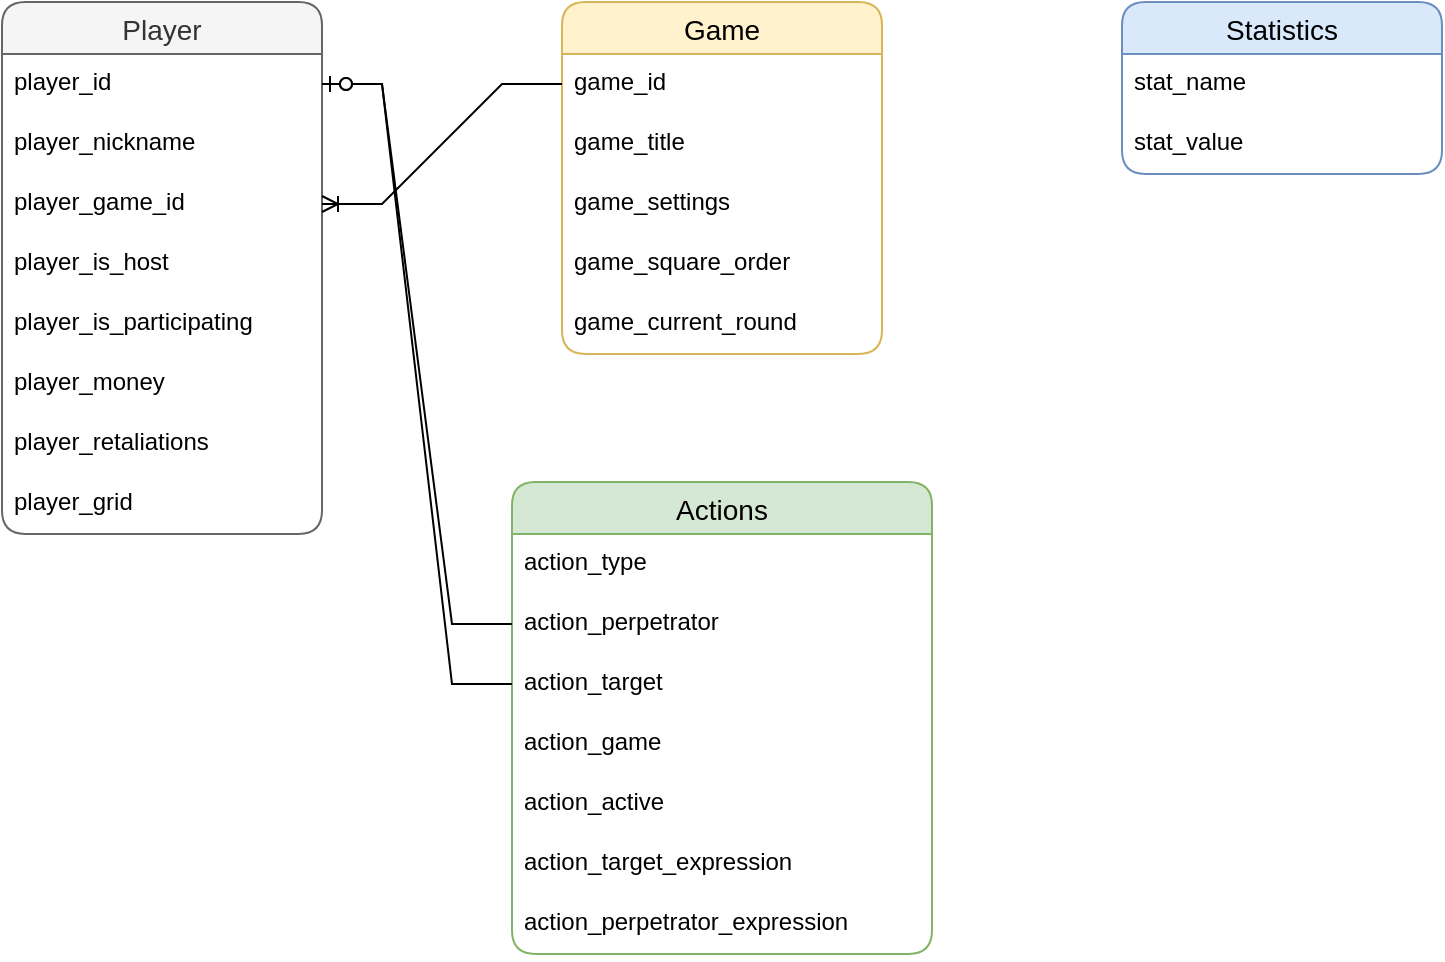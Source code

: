 <mxfile version="19.0.2" type="device"><diagram id="Tzc0RvgADhBoSlsj8R-P" name="Page-1"><mxGraphModel dx="1422" dy="873" grid="1" gridSize="10" guides="1" tooltips="1" connect="1" arrows="1" fold="1" page="1" pageScale="1" pageWidth="827" pageHeight="1169" math="0" shadow="0"><root><mxCell id="0"/><mxCell id="1" parent="0"/><mxCell id="-BeU754Z5l1-dfROSveN-8" value="Player" style="swimlane;fontStyle=0;childLayout=stackLayout;horizontal=1;startSize=26;horizontalStack=0;resizeParent=1;resizeParentMax=0;resizeLast=0;collapsible=1;marginBottom=0;align=center;fontSize=14;fillColor=#f5f5f5;strokeColor=#666666;rounded=1;fontColor=#333333;" parent="1" vertex="1"><mxGeometry x="40" y="80" width="160" height="266" as="geometry"/></mxCell><mxCell id="-BeU754Z5l1-dfROSveN-9" value="player_id" style="text;strokeColor=none;fillColor=none;spacingLeft=4;spacingRight=4;overflow=hidden;rotatable=0;points=[[0,0.5],[1,0.5]];portConstraint=eastwest;fontSize=12;" parent="-BeU754Z5l1-dfROSveN-8" vertex="1"><mxGeometry y="26" width="160" height="30" as="geometry"/></mxCell><mxCell id="-BeU754Z5l1-dfROSveN-10" value="player_nickname" style="text;strokeColor=none;fillColor=none;spacingLeft=4;spacingRight=4;overflow=hidden;rotatable=0;points=[[0,0.5],[1,0.5]];portConstraint=eastwest;fontSize=12;" parent="-BeU754Z5l1-dfROSveN-8" vertex="1"><mxGeometry y="56" width="160" height="30" as="geometry"/></mxCell><mxCell id="-BeU754Z5l1-dfROSveN-17" value="player_game_id" style="text;strokeColor=none;fillColor=none;spacingLeft=4;spacingRight=4;overflow=hidden;rotatable=0;points=[[0,0.5],[1,0.5]];portConstraint=eastwest;fontSize=12;rounded=1;" parent="-BeU754Z5l1-dfROSveN-8" vertex="1"><mxGeometry y="86" width="160" height="30" as="geometry"/></mxCell><mxCell id="-BeU754Z5l1-dfROSveN-18" value="player_is_host" style="text;strokeColor=none;fillColor=none;spacingLeft=4;spacingRight=4;overflow=hidden;rotatable=0;points=[[0,0.5],[1,0.5]];portConstraint=eastwest;fontSize=12;rounded=1;" parent="-BeU754Z5l1-dfROSveN-8" vertex="1"><mxGeometry y="116" width="160" height="30" as="geometry"/></mxCell><mxCell id="QPNIjeZJdSZFrvj1dtCl-1" value="player_is_participating" style="text;strokeColor=none;fillColor=none;spacingLeft=4;spacingRight=4;overflow=hidden;rotatable=0;points=[[0,0.5],[1,0.5]];portConstraint=eastwest;fontSize=12;" vertex="1" parent="-BeU754Z5l1-dfROSveN-8"><mxGeometry y="146" width="160" height="30" as="geometry"/></mxCell><mxCell id="-BeU754Z5l1-dfROSveN-25" value="player_money" style="text;strokeColor=none;fillColor=none;spacingLeft=4;spacingRight=4;overflow=hidden;rotatable=0;points=[[0,0.5],[1,0.5]];portConstraint=eastwest;fontSize=12;rounded=1;" parent="-BeU754Z5l1-dfROSveN-8" vertex="1"><mxGeometry y="176" width="160" height="30" as="geometry"/></mxCell><mxCell id="-BeU754Z5l1-dfROSveN-26" value="player_retaliations" style="text;strokeColor=none;fillColor=none;spacingLeft=4;spacingRight=4;overflow=hidden;rotatable=0;points=[[0,0.5],[1,0.5]];portConstraint=eastwest;fontSize=12;rounded=1;" parent="-BeU754Z5l1-dfROSveN-8" vertex="1"><mxGeometry y="206" width="160" height="30" as="geometry"/></mxCell><mxCell id="-BeU754Z5l1-dfROSveN-28" value="player_grid" style="text;strokeColor=none;fillColor=none;spacingLeft=4;spacingRight=4;overflow=hidden;rotatable=0;points=[[0,0.5],[1,0.5]];portConstraint=eastwest;fontSize=12;rounded=1;" parent="-BeU754Z5l1-dfROSveN-8" vertex="1"><mxGeometry y="236" width="160" height="30" as="geometry"/></mxCell><mxCell id="-BeU754Z5l1-dfROSveN-12" value="Game" style="swimlane;fontStyle=0;childLayout=stackLayout;horizontal=1;startSize=26;horizontalStack=0;resizeParent=1;resizeParentMax=0;resizeLast=0;collapsible=1;marginBottom=0;align=center;fontSize=14;fillColor=#fff2cc;strokeColor=#d6b656;rounded=1;" parent="1" vertex="1"><mxGeometry x="320" y="80" width="160" height="176" as="geometry"/></mxCell><mxCell id="-BeU754Z5l1-dfROSveN-13" value="game_id" style="text;strokeColor=none;fillColor=none;spacingLeft=4;spacingRight=4;overflow=hidden;rotatable=0;points=[[0,0.5],[1,0.5]];portConstraint=eastwest;fontSize=12;" parent="-BeU754Z5l1-dfROSveN-12" vertex="1"><mxGeometry y="26" width="160" height="30" as="geometry"/></mxCell><mxCell id="-BeU754Z5l1-dfROSveN-47" value="game_title" style="text;strokeColor=none;fillColor=none;spacingLeft=4;spacingRight=4;overflow=hidden;rotatable=0;points=[[0,0.5],[1,0.5]];portConstraint=eastwest;fontSize=12;rounded=1;" parent="-BeU754Z5l1-dfROSveN-12" vertex="1"><mxGeometry y="56" width="160" height="30" as="geometry"/></mxCell><mxCell id="-BeU754Z5l1-dfROSveN-14" value="game_settings" style="text;strokeColor=none;fillColor=none;spacingLeft=4;spacingRight=4;overflow=hidden;rotatable=0;points=[[0,0.5],[1,0.5]];portConstraint=eastwest;fontSize=12;" parent="-BeU754Z5l1-dfROSveN-12" vertex="1"><mxGeometry y="86" width="160" height="30" as="geometry"/></mxCell><mxCell id="-BeU754Z5l1-dfROSveN-27" value="game_square_order" style="text;strokeColor=none;fillColor=none;spacingLeft=4;spacingRight=4;overflow=hidden;rotatable=0;points=[[0,0.5],[1,0.5]];portConstraint=eastwest;fontSize=12;rounded=1;" parent="-BeU754Z5l1-dfROSveN-12" vertex="1"><mxGeometry y="116" width="160" height="30" as="geometry"/></mxCell><mxCell id="-BeU754Z5l1-dfROSveN-29" value="game_current_round" style="text;strokeColor=none;fillColor=none;spacingLeft=4;spacingRight=4;overflow=hidden;rotatable=0;points=[[0,0.5],[1,0.5]];portConstraint=eastwest;fontSize=12;rounded=1;" parent="-BeU754Z5l1-dfROSveN-12" vertex="1"><mxGeometry y="146" width="160" height="30" as="geometry"/></mxCell><mxCell id="-BeU754Z5l1-dfROSveN-19" value="Statistics" style="swimlane;fontStyle=0;childLayout=stackLayout;horizontal=1;startSize=26;horizontalStack=0;resizeParent=1;resizeParentMax=0;resizeLast=0;collapsible=1;marginBottom=0;align=center;fontSize=14;fillColor=#dae8fc;strokeColor=#6c8ebf;rounded=1;" parent="1" vertex="1"><mxGeometry x="600" y="80" width="160" height="86" as="geometry"/></mxCell><mxCell id="-BeU754Z5l1-dfROSveN-20" value="stat_name" style="text;strokeColor=none;fillColor=none;spacingLeft=4;spacingRight=4;overflow=hidden;rotatable=0;points=[[0,0.5],[1,0.5]];portConstraint=eastwest;fontSize=12;" parent="-BeU754Z5l1-dfROSveN-19" vertex="1"><mxGeometry y="26" width="160" height="30" as="geometry"/></mxCell><mxCell id="-BeU754Z5l1-dfROSveN-21" value="stat_value" style="text;strokeColor=none;fillColor=none;spacingLeft=4;spacingRight=4;overflow=hidden;rotatable=0;points=[[0,0.5],[1,0.5]];portConstraint=eastwest;fontSize=12;" parent="-BeU754Z5l1-dfROSveN-19" vertex="1"><mxGeometry y="56" width="160" height="30" as="geometry"/></mxCell><mxCell id="-BeU754Z5l1-dfROSveN-24" value="" style="edgeStyle=entityRelationEdgeStyle;fontSize=12;html=1;endArrow=ERoneToMany;rounded=0;exitX=0;exitY=0.5;exitDx=0;exitDy=0;entryX=1;entryY=0.5;entryDx=0;entryDy=0;" parent="1" source="-BeU754Z5l1-dfROSveN-13" target="-BeU754Z5l1-dfROSveN-17" edge="1"><mxGeometry width="100" height="100" relative="1" as="geometry"><mxPoint x="180" y="340" as="sourcePoint"/><mxPoint x="280" y="240" as="targetPoint"/></mxGeometry></mxCell><mxCell id="-BeU754Z5l1-dfROSveN-33" value="Actions" style="swimlane;fontStyle=0;childLayout=stackLayout;horizontal=1;startSize=26;horizontalStack=0;resizeParent=1;resizeParentMax=0;resizeLast=0;collapsible=1;marginBottom=0;align=center;fontSize=14;fillColor=#d5e8d4;strokeColor=#82b366;rounded=1;" parent="1" vertex="1"><mxGeometry x="295" y="320" width="210" height="236" as="geometry"/></mxCell><mxCell id="-BeU754Z5l1-dfROSveN-34" value="action_type" style="text;strokeColor=none;fillColor=none;spacingLeft=4;spacingRight=4;overflow=hidden;rotatable=0;points=[[0,0.5],[1,0.5]];portConstraint=eastwest;fontSize=12;" parent="-BeU754Z5l1-dfROSveN-33" vertex="1"><mxGeometry y="26" width="210" height="30" as="geometry"/></mxCell><mxCell id="-BeU754Z5l1-dfROSveN-35" value="action_perpetrator" style="text;strokeColor=none;fillColor=none;spacingLeft=4;spacingRight=4;overflow=hidden;rotatable=0;points=[[0,0.5],[1,0.5]];portConstraint=eastwest;fontSize=12;" parent="-BeU754Z5l1-dfROSveN-33" vertex="1"><mxGeometry y="56" width="210" height="30" as="geometry"/></mxCell><mxCell id="-BeU754Z5l1-dfROSveN-36" value="action_target" style="text;strokeColor=none;fillColor=none;spacingLeft=4;spacingRight=4;overflow=hidden;rotatable=0;points=[[0,0.5],[1,0.5]];portConstraint=eastwest;fontSize=12;rounded=1;" parent="-BeU754Z5l1-dfROSveN-33" vertex="1"><mxGeometry y="86" width="210" height="30" as="geometry"/></mxCell><mxCell id="-BeU754Z5l1-dfROSveN-43" value="action_game" style="text;strokeColor=none;fillColor=none;spacingLeft=4;spacingRight=4;overflow=hidden;rotatable=0;points=[[0,0.5],[1,0.5]];portConstraint=eastwest;fontSize=12;rounded=1;" parent="-BeU754Z5l1-dfROSveN-33" vertex="1"><mxGeometry y="116" width="210" height="30" as="geometry"/></mxCell><mxCell id="-BeU754Z5l1-dfROSveN-38" value="action_active" style="text;strokeColor=none;fillColor=none;spacingLeft=4;spacingRight=4;overflow=hidden;rotatable=0;points=[[0,0.5],[1,0.5]];portConstraint=eastwest;fontSize=12;rounded=1;" parent="-BeU754Z5l1-dfROSveN-33" vertex="1"><mxGeometry y="146" width="210" height="30" as="geometry"/></mxCell><mxCell id="-BeU754Z5l1-dfROSveN-39" value="action_target_expression" style="text;strokeColor=none;fillColor=none;spacingLeft=4;spacingRight=4;overflow=hidden;rotatable=0;points=[[0,0.5],[1,0.5]];portConstraint=eastwest;fontSize=12;rounded=1;" parent="-BeU754Z5l1-dfROSveN-33" vertex="1"><mxGeometry y="176" width="210" height="30" as="geometry"/></mxCell><mxCell id="-BeU754Z5l1-dfROSveN-40" value="action_perpetrator_expression" style="text;strokeColor=none;fillColor=none;spacingLeft=4;spacingRight=4;overflow=hidden;rotatable=0;points=[[0,0.5],[1,0.5]];portConstraint=eastwest;fontSize=12;rounded=1;" parent="-BeU754Z5l1-dfROSveN-33" vertex="1"><mxGeometry y="206" width="210" height="30" as="geometry"/></mxCell><mxCell id="-BeU754Z5l1-dfROSveN-42" value="" style="edgeStyle=entityRelationEdgeStyle;fontSize=12;html=1;endArrow=ERzeroToOne;endFill=1;rounded=0;exitX=0;exitY=0.5;exitDx=0;exitDy=0;entryX=1;entryY=0.5;entryDx=0;entryDy=0;" parent="1" source="-BeU754Z5l1-dfROSveN-36" target="-BeU754Z5l1-dfROSveN-9" edge="1"><mxGeometry width="100" height="100" relative="1" as="geometry"><mxPoint x="360" y="400" as="sourcePoint"/><mxPoint x="250" y="270" as="targetPoint"/></mxGeometry></mxCell><mxCell id="-BeU754Z5l1-dfROSveN-44" value="" style="edgeStyle=entityRelationEdgeStyle;fontSize=12;html=1;endArrow=ERzeroToOne;endFill=1;rounded=0;exitX=0;exitY=0.5;exitDx=0;exitDy=0;entryX=1;entryY=0.5;entryDx=0;entryDy=0;" parent="1" source="-BeU754Z5l1-dfROSveN-35" target="-BeU754Z5l1-dfROSveN-9" edge="1"><mxGeometry width="100" height="100" relative="1" as="geometry"><mxPoint x="305" y="411" as="sourcePoint"/><mxPoint x="210" y="131" as="targetPoint"/></mxGeometry></mxCell></root></mxGraphModel></diagram></mxfile>